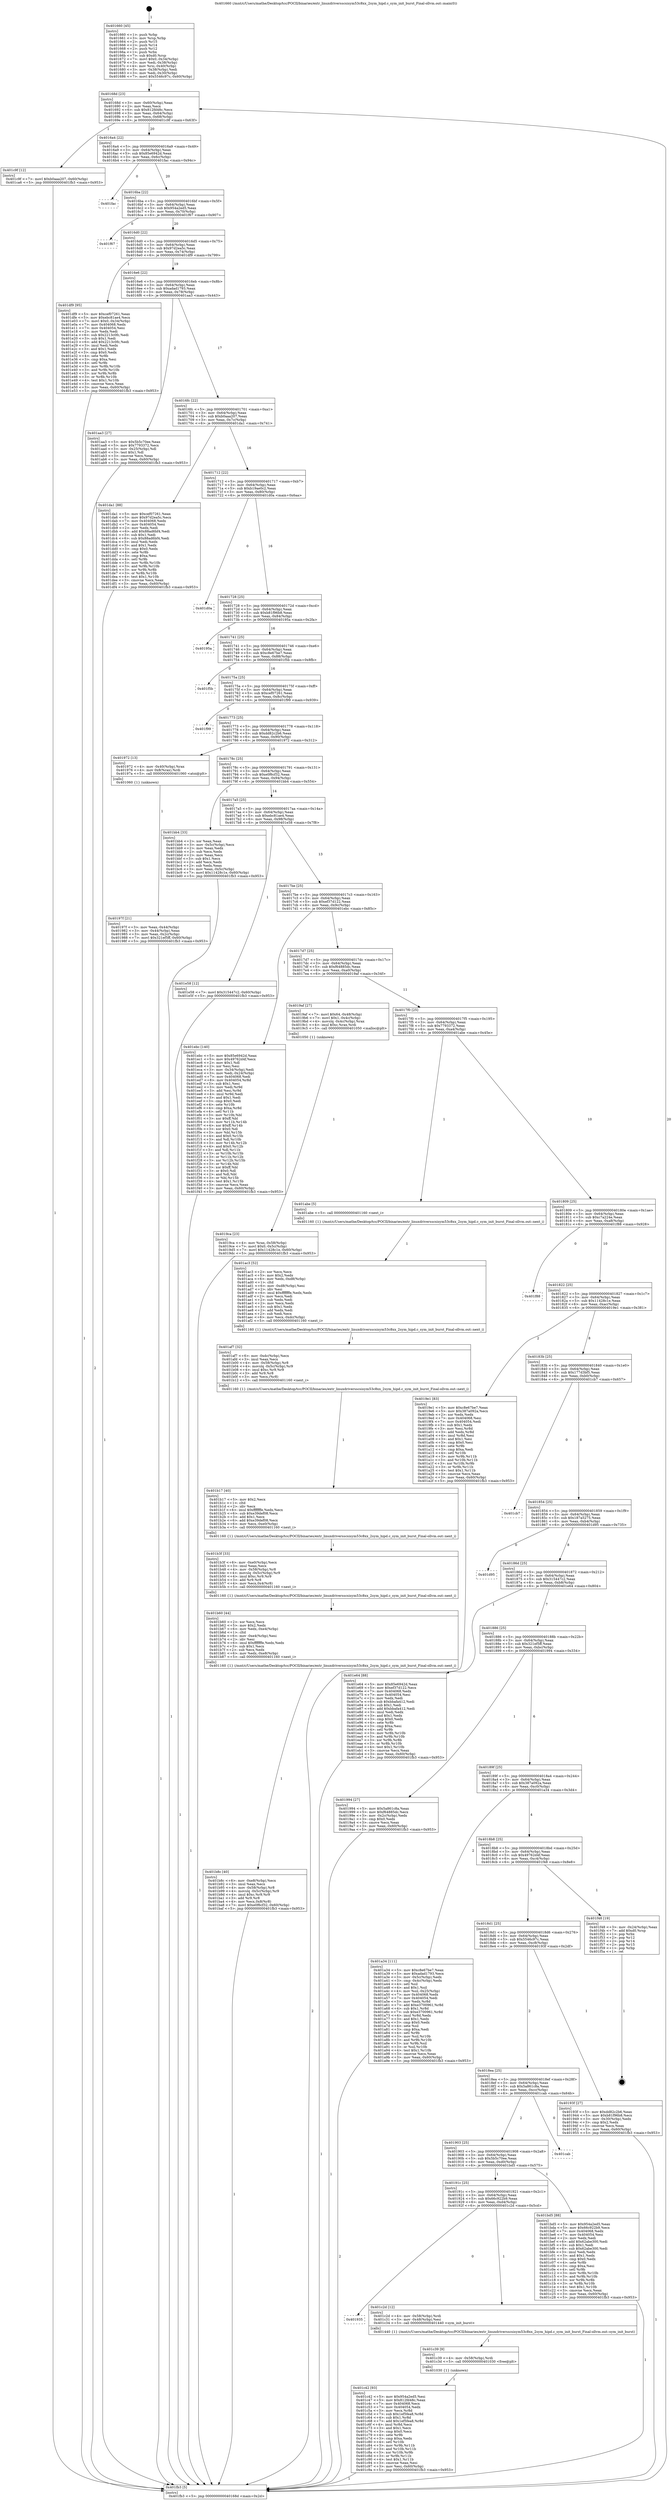 digraph "0x401660" {
  label = "0x401660 (/mnt/c/Users/mathe/Desktop/tcc/POCII/binaries/extr_linuxdriversscsisym53c8xx_2sym_hipd.c_sym_init_burst_Final-ollvm.out::main(0))"
  labelloc = "t"
  node[shape=record]

  Entry [label="",width=0.3,height=0.3,shape=circle,fillcolor=black,style=filled]
  "0x40168d" [label="{
     0x40168d [23]\l
     | [instrs]\l
     &nbsp;&nbsp;0x40168d \<+3\>: mov -0x60(%rbp),%eax\l
     &nbsp;&nbsp;0x401690 \<+2\>: mov %eax,%ecx\l
     &nbsp;&nbsp;0x401692 \<+6\>: sub $0x812fd48c,%ecx\l
     &nbsp;&nbsp;0x401698 \<+3\>: mov %eax,-0x64(%rbp)\l
     &nbsp;&nbsp;0x40169b \<+3\>: mov %ecx,-0x68(%rbp)\l
     &nbsp;&nbsp;0x40169e \<+6\>: je 0000000000401c9f \<main+0x63f\>\l
  }"]
  "0x401c9f" [label="{
     0x401c9f [12]\l
     | [instrs]\l
     &nbsp;&nbsp;0x401c9f \<+7\>: movl $0xb0aaa207,-0x60(%rbp)\l
     &nbsp;&nbsp;0x401ca6 \<+5\>: jmp 0000000000401fb3 \<main+0x953\>\l
  }"]
  "0x4016a4" [label="{
     0x4016a4 [22]\l
     | [instrs]\l
     &nbsp;&nbsp;0x4016a4 \<+5\>: jmp 00000000004016a9 \<main+0x49\>\l
     &nbsp;&nbsp;0x4016a9 \<+3\>: mov -0x64(%rbp),%eax\l
     &nbsp;&nbsp;0x4016ac \<+5\>: sub $0x85e6942d,%eax\l
     &nbsp;&nbsp;0x4016b1 \<+3\>: mov %eax,-0x6c(%rbp)\l
     &nbsp;&nbsp;0x4016b4 \<+6\>: je 0000000000401fac \<main+0x94c\>\l
  }"]
  Exit [label="",width=0.3,height=0.3,shape=circle,fillcolor=black,style=filled,peripheries=2]
  "0x401fac" [label="{
     0x401fac\l
  }", style=dashed]
  "0x4016ba" [label="{
     0x4016ba [22]\l
     | [instrs]\l
     &nbsp;&nbsp;0x4016ba \<+5\>: jmp 00000000004016bf \<main+0x5f\>\l
     &nbsp;&nbsp;0x4016bf \<+3\>: mov -0x64(%rbp),%eax\l
     &nbsp;&nbsp;0x4016c2 \<+5\>: sub $0x954a2ed5,%eax\l
     &nbsp;&nbsp;0x4016c7 \<+3\>: mov %eax,-0x70(%rbp)\l
     &nbsp;&nbsp;0x4016ca \<+6\>: je 0000000000401f67 \<main+0x907\>\l
  }"]
  "0x401c42" [label="{
     0x401c42 [93]\l
     | [instrs]\l
     &nbsp;&nbsp;0x401c42 \<+5\>: mov $0x954a2ed5,%esi\l
     &nbsp;&nbsp;0x401c47 \<+5\>: mov $0x812fd48c,%eax\l
     &nbsp;&nbsp;0x401c4c \<+7\>: mov 0x404068,%ecx\l
     &nbsp;&nbsp;0x401c53 \<+7\>: mov 0x404054,%edx\l
     &nbsp;&nbsp;0x401c5a \<+3\>: mov %ecx,%r8d\l
     &nbsp;&nbsp;0x401c5d \<+7\>: sub $0x1ef5fea8,%r8d\l
     &nbsp;&nbsp;0x401c64 \<+4\>: sub $0x1,%r8d\l
     &nbsp;&nbsp;0x401c68 \<+7\>: add $0x1ef5fea8,%r8d\l
     &nbsp;&nbsp;0x401c6f \<+4\>: imul %r8d,%ecx\l
     &nbsp;&nbsp;0x401c73 \<+3\>: and $0x1,%ecx\l
     &nbsp;&nbsp;0x401c76 \<+3\>: cmp $0x0,%ecx\l
     &nbsp;&nbsp;0x401c79 \<+4\>: sete %r9b\l
     &nbsp;&nbsp;0x401c7d \<+3\>: cmp $0xa,%edx\l
     &nbsp;&nbsp;0x401c80 \<+4\>: setl %r10b\l
     &nbsp;&nbsp;0x401c84 \<+3\>: mov %r9b,%r11b\l
     &nbsp;&nbsp;0x401c87 \<+3\>: and %r10b,%r11b\l
     &nbsp;&nbsp;0x401c8a \<+3\>: xor %r10b,%r9b\l
     &nbsp;&nbsp;0x401c8d \<+3\>: or %r9b,%r11b\l
     &nbsp;&nbsp;0x401c90 \<+4\>: test $0x1,%r11b\l
     &nbsp;&nbsp;0x401c94 \<+3\>: cmovne %eax,%esi\l
     &nbsp;&nbsp;0x401c97 \<+3\>: mov %esi,-0x60(%rbp)\l
     &nbsp;&nbsp;0x401c9a \<+5\>: jmp 0000000000401fb3 \<main+0x953\>\l
  }"]
  "0x401f67" [label="{
     0x401f67\l
  }", style=dashed]
  "0x4016d0" [label="{
     0x4016d0 [22]\l
     | [instrs]\l
     &nbsp;&nbsp;0x4016d0 \<+5\>: jmp 00000000004016d5 \<main+0x75\>\l
     &nbsp;&nbsp;0x4016d5 \<+3\>: mov -0x64(%rbp),%eax\l
     &nbsp;&nbsp;0x4016d8 \<+5\>: sub $0x97d2ea5c,%eax\l
     &nbsp;&nbsp;0x4016dd \<+3\>: mov %eax,-0x74(%rbp)\l
     &nbsp;&nbsp;0x4016e0 \<+6\>: je 0000000000401df9 \<main+0x799\>\l
  }"]
  "0x401c39" [label="{
     0x401c39 [9]\l
     | [instrs]\l
     &nbsp;&nbsp;0x401c39 \<+4\>: mov -0x58(%rbp),%rdi\l
     &nbsp;&nbsp;0x401c3d \<+5\>: call 0000000000401030 \<free@plt\>\l
     | [calls]\l
     &nbsp;&nbsp;0x401030 \{1\} (unknown)\l
  }"]
  "0x401df9" [label="{
     0x401df9 [95]\l
     | [instrs]\l
     &nbsp;&nbsp;0x401df9 \<+5\>: mov $0xcef07261,%eax\l
     &nbsp;&nbsp;0x401dfe \<+5\>: mov $0xebc81ae4,%ecx\l
     &nbsp;&nbsp;0x401e03 \<+7\>: movl $0x0,-0x34(%rbp)\l
     &nbsp;&nbsp;0x401e0a \<+7\>: mov 0x404068,%edx\l
     &nbsp;&nbsp;0x401e11 \<+7\>: mov 0x404054,%esi\l
     &nbsp;&nbsp;0x401e18 \<+2\>: mov %edx,%edi\l
     &nbsp;&nbsp;0x401e1a \<+6\>: sub $0x2213c0fc,%edi\l
     &nbsp;&nbsp;0x401e20 \<+3\>: sub $0x1,%edi\l
     &nbsp;&nbsp;0x401e23 \<+6\>: add $0x2213c0fc,%edi\l
     &nbsp;&nbsp;0x401e29 \<+3\>: imul %edi,%edx\l
     &nbsp;&nbsp;0x401e2c \<+3\>: and $0x1,%edx\l
     &nbsp;&nbsp;0x401e2f \<+3\>: cmp $0x0,%edx\l
     &nbsp;&nbsp;0x401e32 \<+4\>: sete %r8b\l
     &nbsp;&nbsp;0x401e36 \<+3\>: cmp $0xa,%esi\l
     &nbsp;&nbsp;0x401e39 \<+4\>: setl %r9b\l
     &nbsp;&nbsp;0x401e3d \<+3\>: mov %r8b,%r10b\l
     &nbsp;&nbsp;0x401e40 \<+3\>: and %r9b,%r10b\l
     &nbsp;&nbsp;0x401e43 \<+3\>: xor %r9b,%r8b\l
     &nbsp;&nbsp;0x401e46 \<+3\>: or %r8b,%r10b\l
     &nbsp;&nbsp;0x401e49 \<+4\>: test $0x1,%r10b\l
     &nbsp;&nbsp;0x401e4d \<+3\>: cmovne %ecx,%eax\l
     &nbsp;&nbsp;0x401e50 \<+3\>: mov %eax,-0x60(%rbp)\l
     &nbsp;&nbsp;0x401e53 \<+5\>: jmp 0000000000401fb3 \<main+0x953\>\l
  }"]
  "0x4016e6" [label="{
     0x4016e6 [22]\l
     | [instrs]\l
     &nbsp;&nbsp;0x4016e6 \<+5\>: jmp 00000000004016eb \<main+0x8b\>\l
     &nbsp;&nbsp;0x4016eb \<+3\>: mov -0x64(%rbp),%eax\l
     &nbsp;&nbsp;0x4016ee \<+5\>: sub $0xadad1793,%eax\l
     &nbsp;&nbsp;0x4016f3 \<+3\>: mov %eax,-0x78(%rbp)\l
     &nbsp;&nbsp;0x4016f6 \<+6\>: je 0000000000401aa3 \<main+0x443\>\l
  }"]
  "0x401935" [label="{
     0x401935\l
  }", style=dashed]
  "0x401aa3" [label="{
     0x401aa3 [27]\l
     | [instrs]\l
     &nbsp;&nbsp;0x401aa3 \<+5\>: mov $0x5b5c70ee,%eax\l
     &nbsp;&nbsp;0x401aa8 \<+5\>: mov $0x7793372,%ecx\l
     &nbsp;&nbsp;0x401aad \<+3\>: mov -0x25(%rbp),%dl\l
     &nbsp;&nbsp;0x401ab0 \<+3\>: test $0x1,%dl\l
     &nbsp;&nbsp;0x401ab3 \<+3\>: cmovne %ecx,%eax\l
     &nbsp;&nbsp;0x401ab6 \<+3\>: mov %eax,-0x60(%rbp)\l
     &nbsp;&nbsp;0x401ab9 \<+5\>: jmp 0000000000401fb3 \<main+0x953\>\l
  }"]
  "0x4016fc" [label="{
     0x4016fc [22]\l
     | [instrs]\l
     &nbsp;&nbsp;0x4016fc \<+5\>: jmp 0000000000401701 \<main+0xa1\>\l
     &nbsp;&nbsp;0x401701 \<+3\>: mov -0x64(%rbp),%eax\l
     &nbsp;&nbsp;0x401704 \<+5\>: sub $0xb0aaa207,%eax\l
     &nbsp;&nbsp;0x401709 \<+3\>: mov %eax,-0x7c(%rbp)\l
     &nbsp;&nbsp;0x40170c \<+6\>: je 0000000000401da1 \<main+0x741\>\l
  }"]
  "0x401c2d" [label="{
     0x401c2d [12]\l
     | [instrs]\l
     &nbsp;&nbsp;0x401c2d \<+4\>: mov -0x58(%rbp),%rdi\l
     &nbsp;&nbsp;0x401c31 \<+3\>: mov -0x48(%rbp),%esi\l
     &nbsp;&nbsp;0x401c34 \<+5\>: call 0000000000401440 \<sym_init_burst\>\l
     | [calls]\l
     &nbsp;&nbsp;0x401440 \{1\} (/mnt/c/Users/mathe/Desktop/tcc/POCII/binaries/extr_linuxdriversscsisym53c8xx_2sym_hipd.c_sym_init_burst_Final-ollvm.out::sym_init_burst)\l
  }"]
  "0x401da1" [label="{
     0x401da1 [88]\l
     | [instrs]\l
     &nbsp;&nbsp;0x401da1 \<+5\>: mov $0xcef07261,%eax\l
     &nbsp;&nbsp;0x401da6 \<+5\>: mov $0x97d2ea5c,%ecx\l
     &nbsp;&nbsp;0x401dab \<+7\>: mov 0x404068,%edx\l
     &nbsp;&nbsp;0x401db2 \<+7\>: mov 0x404054,%esi\l
     &nbsp;&nbsp;0x401db9 \<+2\>: mov %edx,%edi\l
     &nbsp;&nbsp;0x401dbb \<+6\>: add $0x88ad6bf4,%edi\l
     &nbsp;&nbsp;0x401dc1 \<+3\>: sub $0x1,%edi\l
     &nbsp;&nbsp;0x401dc4 \<+6\>: sub $0x88ad6bf4,%edi\l
     &nbsp;&nbsp;0x401dca \<+3\>: imul %edi,%edx\l
     &nbsp;&nbsp;0x401dcd \<+3\>: and $0x1,%edx\l
     &nbsp;&nbsp;0x401dd0 \<+3\>: cmp $0x0,%edx\l
     &nbsp;&nbsp;0x401dd3 \<+4\>: sete %r8b\l
     &nbsp;&nbsp;0x401dd7 \<+3\>: cmp $0xa,%esi\l
     &nbsp;&nbsp;0x401dda \<+4\>: setl %r9b\l
     &nbsp;&nbsp;0x401dde \<+3\>: mov %r8b,%r10b\l
     &nbsp;&nbsp;0x401de1 \<+3\>: and %r9b,%r10b\l
     &nbsp;&nbsp;0x401de4 \<+3\>: xor %r9b,%r8b\l
     &nbsp;&nbsp;0x401de7 \<+3\>: or %r8b,%r10b\l
     &nbsp;&nbsp;0x401dea \<+4\>: test $0x1,%r10b\l
     &nbsp;&nbsp;0x401dee \<+3\>: cmovne %ecx,%eax\l
     &nbsp;&nbsp;0x401df1 \<+3\>: mov %eax,-0x60(%rbp)\l
     &nbsp;&nbsp;0x401df4 \<+5\>: jmp 0000000000401fb3 \<main+0x953\>\l
  }"]
  "0x401712" [label="{
     0x401712 [22]\l
     | [instrs]\l
     &nbsp;&nbsp;0x401712 \<+5\>: jmp 0000000000401717 \<main+0xb7\>\l
     &nbsp;&nbsp;0x401717 \<+3\>: mov -0x64(%rbp),%eax\l
     &nbsp;&nbsp;0x40171a \<+5\>: sub $0xb19ae0c2,%eax\l
     &nbsp;&nbsp;0x40171f \<+3\>: mov %eax,-0x80(%rbp)\l
     &nbsp;&nbsp;0x401722 \<+6\>: je 0000000000401d0a \<main+0x6aa\>\l
  }"]
  "0x40191c" [label="{
     0x40191c [25]\l
     | [instrs]\l
     &nbsp;&nbsp;0x40191c \<+5\>: jmp 0000000000401921 \<main+0x2c1\>\l
     &nbsp;&nbsp;0x401921 \<+3\>: mov -0x64(%rbp),%eax\l
     &nbsp;&nbsp;0x401924 \<+5\>: sub $0x66c922b9,%eax\l
     &nbsp;&nbsp;0x401929 \<+6\>: mov %eax,-0xd4(%rbp)\l
     &nbsp;&nbsp;0x40192f \<+6\>: je 0000000000401c2d \<main+0x5cd\>\l
  }"]
  "0x401d0a" [label="{
     0x401d0a\l
  }", style=dashed]
  "0x401728" [label="{
     0x401728 [25]\l
     | [instrs]\l
     &nbsp;&nbsp;0x401728 \<+5\>: jmp 000000000040172d \<main+0xcd\>\l
     &nbsp;&nbsp;0x40172d \<+3\>: mov -0x64(%rbp),%eax\l
     &nbsp;&nbsp;0x401730 \<+5\>: sub $0xb81f96b8,%eax\l
     &nbsp;&nbsp;0x401735 \<+6\>: mov %eax,-0x84(%rbp)\l
     &nbsp;&nbsp;0x40173b \<+6\>: je 000000000040195a \<main+0x2fa\>\l
  }"]
  "0x401bd5" [label="{
     0x401bd5 [88]\l
     | [instrs]\l
     &nbsp;&nbsp;0x401bd5 \<+5\>: mov $0x954a2ed5,%eax\l
     &nbsp;&nbsp;0x401bda \<+5\>: mov $0x66c922b9,%ecx\l
     &nbsp;&nbsp;0x401bdf \<+7\>: mov 0x404068,%edx\l
     &nbsp;&nbsp;0x401be6 \<+7\>: mov 0x404054,%esi\l
     &nbsp;&nbsp;0x401bed \<+2\>: mov %edx,%edi\l
     &nbsp;&nbsp;0x401bef \<+6\>: add $0x62abe300,%edi\l
     &nbsp;&nbsp;0x401bf5 \<+3\>: sub $0x1,%edi\l
     &nbsp;&nbsp;0x401bf8 \<+6\>: sub $0x62abe300,%edi\l
     &nbsp;&nbsp;0x401bfe \<+3\>: imul %edi,%edx\l
     &nbsp;&nbsp;0x401c01 \<+3\>: and $0x1,%edx\l
     &nbsp;&nbsp;0x401c04 \<+3\>: cmp $0x0,%edx\l
     &nbsp;&nbsp;0x401c07 \<+4\>: sete %r8b\l
     &nbsp;&nbsp;0x401c0b \<+3\>: cmp $0xa,%esi\l
     &nbsp;&nbsp;0x401c0e \<+4\>: setl %r9b\l
     &nbsp;&nbsp;0x401c12 \<+3\>: mov %r8b,%r10b\l
     &nbsp;&nbsp;0x401c15 \<+3\>: and %r9b,%r10b\l
     &nbsp;&nbsp;0x401c18 \<+3\>: xor %r9b,%r8b\l
     &nbsp;&nbsp;0x401c1b \<+3\>: or %r8b,%r10b\l
     &nbsp;&nbsp;0x401c1e \<+4\>: test $0x1,%r10b\l
     &nbsp;&nbsp;0x401c22 \<+3\>: cmovne %ecx,%eax\l
     &nbsp;&nbsp;0x401c25 \<+3\>: mov %eax,-0x60(%rbp)\l
     &nbsp;&nbsp;0x401c28 \<+5\>: jmp 0000000000401fb3 \<main+0x953\>\l
  }"]
  "0x40195a" [label="{
     0x40195a\l
  }", style=dashed]
  "0x401741" [label="{
     0x401741 [25]\l
     | [instrs]\l
     &nbsp;&nbsp;0x401741 \<+5\>: jmp 0000000000401746 \<main+0xe6\>\l
     &nbsp;&nbsp;0x401746 \<+3\>: mov -0x64(%rbp),%eax\l
     &nbsp;&nbsp;0x401749 \<+5\>: sub $0xc8e67be7,%eax\l
     &nbsp;&nbsp;0x40174e \<+6\>: mov %eax,-0x88(%rbp)\l
     &nbsp;&nbsp;0x401754 \<+6\>: je 0000000000401f5b \<main+0x8fb\>\l
  }"]
  "0x401903" [label="{
     0x401903 [25]\l
     | [instrs]\l
     &nbsp;&nbsp;0x401903 \<+5\>: jmp 0000000000401908 \<main+0x2a8\>\l
     &nbsp;&nbsp;0x401908 \<+3\>: mov -0x64(%rbp),%eax\l
     &nbsp;&nbsp;0x40190b \<+5\>: sub $0x5b5c70ee,%eax\l
     &nbsp;&nbsp;0x401910 \<+6\>: mov %eax,-0xd0(%rbp)\l
     &nbsp;&nbsp;0x401916 \<+6\>: je 0000000000401bd5 \<main+0x575\>\l
  }"]
  "0x401f5b" [label="{
     0x401f5b\l
  }", style=dashed]
  "0x40175a" [label="{
     0x40175a [25]\l
     | [instrs]\l
     &nbsp;&nbsp;0x40175a \<+5\>: jmp 000000000040175f \<main+0xff\>\l
     &nbsp;&nbsp;0x40175f \<+3\>: mov -0x64(%rbp),%eax\l
     &nbsp;&nbsp;0x401762 \<+5\>: sub $0xcef07261,%eax\l
     &nbsp;&nbsp;0x401767 \<+6\>: mov %eax,-0x8c(%rbp)\l
     &nbsp;&nbsp;0x40176d \<+6\>: je 0000000000401f99 \<main+0x939\>\l
  }"]
  "0x401cab" [label="{
     0x401cab\l
  }", style=dashed]
  "0x401f99" [label="{
     0x401f99\l
  }", style=dashed]
  "0x401773" [label="{
     0x401773 [25]\l
     | [instrs]\l
     &nbsp;&nbsp;0x401773 \<+5\>: jmp 0000000000401778 \<main+0x118\>\l
     &nbsp;&nbsp;0x401778 \<+3\>: mov -0x64(%rbp),%eax\l
     &nbsp;&nbsp;0x40177b \<+5\>: sub $0xdd82c2b6,%eax\l
     &nbsp;&nbsp;0x401780 \<+6\>: mov %eax,-0x90(%rbp)\l
     &nbsp;&nbsp;0x401786 \<+6\>: je 0000000000401972 \<main+0x312\>\l
  }"]
  "0x401b8c" [label="{
     0x401b8c [40]\l
     | [instrs]\l
     &nbsp;&nbsp;0x401b8c \<+6\>: mov -0xe8(%rbp),%ecx\l
     &nbsp;&nbsp;0x401b92 \<+3\>: imul %eax,%ecx\l
     &nbsp;&nbsp;0x401b95 \<+4\>: mov -0x58(%rbp),%r8\l
     &nbsp;&nbsp;0x401b99 \<+4\>: movslq -0x5c(%rbp),%r9\l
     &nbsp;&nbsp;0x401b9d \<+4\>: imul $0xc,%r9,%r9\l
     &nbsp;&nbsp;0x401ba1 \<+3\>: add %r9,%r8\l
     &nbsp;&nbsp;0x401ba4 \<+4\>: mov %ecx,0x8(%r8)\l
     &nbsp;&nbsp;0x401ba8 \<+7\>: movl $0xe0f6cf32,-0x60(%rbp)\l
     &nbsp;&nbsp;0x401baf \<+5\>: jmp 0000000000401fb3 \<main+0x953\>\l
  }"]
  "0x401972" [label="{
     0x401972 [13]\l
     | [instrs]\l
     &nbsp;&nbsp;0x401972 \<+4\>: mov -0x40(%rbp),%rax\l
     &nbsp;&nbsp;0x401976 \<+4\>: mov 0x8(%rax),%rdi\l
     &nbsp;&nbsp;0x40197a \<+5\>: call 0000000000401060 \<atoi@plt\>\l
     | [calls]\l
     &nbsp;&nbsp;0x401060 \{1\} (unknown)\l
  }"]
  "0x40178c" [label="{
     0x40178c [25]\l
     | [instrs]\l
     &nbsp;&nbsp;0x40178c \<+5\>: jmp 0000000000401791 \<main+0x131\>\l
     &nbsp;&nbsp;0x401791 \<+3\>: mov -0x64(%rbp),%eax\l
     &nbsp;&nbsp;0x401794 \<+5\>: sub $0xe0f6cf32,%eax\l
     &nbsp;&nbsp;0x401799 \<+6\>: mov %eax,-0x94(%rbp)\l
     &nbsp;&nbsp;0x40179f \<+6\>: je 0000000000401bb4 \<main+0x554\>\l
  }"]
  "0x401b60" [label="{
     0x401b60 [44]\l
     | [instrs]\l
     &nbsp;&nbsp;0x401b60 \<+2\>: xor %ecx,%ecx\l
     &nbsp;&nbsp;0x401b62 \<+5\>: mov $0x2,%edx\l
     &nbsp;&nbsp;0x401b67 \<+6\>: mov %edx,-0xe4(%rbp)\l
     &nbsp;&nbsp;0x401b6d \<+1\>: cltd\l
     &nbsp;&nbsp;0x401b6e \<+6\>: mov -0xe4(%rbp),%esi\l
     &nbsp;&nbsp;0x401b74 \<+2\>: idiv %esi\l
     &nbsp;&nbsp;0x401b76 \<+6\>: imul $0xfffffffe,%edx,%edx\l
     &nbsp;&nbsp;0x401b7c \<+3\>: sub $0x1,%ecx\l
     &nbsp;&nbsp;0x401b7f \<+2\>: sub %ecx,%edx\l
     &nbsp;&nbsp;0x401b81 \<+6\>: mov %edx,-0xe8(%rbp)\l
     &nbsp;&nbsp;0x401b87 \<+5\>: call 0000000000401160 \<next_i\>\l
     | [calls]\l
     &nbsp;&nbsp;0x401160 \{1\} (/mnt/c/Users/mathe/Desktop/tcc/POCII/binaries/extr_linuxdriversscsisym53c8xx_2sym_hipd.c_sym_init_burst_Final-ollvm.out::next_i)\l
  }"]
  "0x401bb4" [label="{
     0x401bb4 [33]\l
     | [instrs]\l
     &nbsp;&nbsp;0x401bb4 \<+2\>: xor %eax,%eax\l
     &nbsp;&nbsp;0x401bb6 \<+3\>: mov -0x5c(%rbp),%ecx\l
     &nbsp;&nbsp;0x401bb9 \<+2\>: mov %eax,%edx\l
     &nbsp;&nbsp;0x401bbb \<+2\>: sub %ecx,%edx\l
     &nbsp;&nbsp;0x401bbd \<+2\>: mov %eax,%ecx\l
     &nbsp;&nbsp;0x401bbf \<+3\>: sub $0x1,%ecx\l
     &nbsp;&nbsp;0x401bc2 \<+2\>: add %ecx,%edx\l
     &nbsp;&nbsp;0x401bc4 \<+2\>: sub %edx,%eax\l
     &nbsp;&nbsp;0x401bc6 \<+3\>: mov %eax,-0x5c(%rbp)\l
     &nbsp;&nbsp;0x401bc9 \<+7\>: movl $0x11428c1e,-0x60(%rbp)\l
     &nbsp;&nbsp;0x401bd0 \<+5\>: jmp 0000000000401fb3 \<main+0x953\>\l
  }"]
  "0x4017a5" [label="{
     0x4017a5 [25]\l
     | [instrs]\l
     &nbsp;&nbsp;0x4017a5 \<+5\>: jmp 00000000004017aa \<main+0x14a\>\l
     &nbsp;&nbsp;0x4017aa \<+3\>: mov -0x64(%rbp),%eax\l
     &nbsp;&nbsp;0x4017ad \<+5\>: sub $0xebc81ae4,%eax\l
     &nbsp;&nbsp;0x4017b2 \<+6\>: mov %eax,-0x98(%rbp)\l
     &nbsp;&nbsp;0x4017b8 \<+6\>: je 0000000000401e58 \<main+0x7f8\>\l
  }"]
  "0x401b3f" [label="{
     0x401b3f [33]\l
     | [instrs]\l
     &nbsp;&nbsp;0x401b3f \<+6\>: mov -0xe0(%rbp),%ecx\l
     &nbsp;&nbsp;0x401b45 \<+3\>: imul %eax,%ecx\l
     &nbsp;&nbsp;0x401b48 \<+4\>: mov -0x58(%rbp),%r8\l
     &nbsp;&nbsp;0x401b4c \<+4\>: movslq -0x5c(%rbp),%r9\l
     &nbsp;&nbsp;0x401b50 \<+4\>: imul $0xc,%r9,%r9\l
     &nbsp;&nbsp;0x401b54 \<+3\>: add %r9,%r8\l
     &nbsp;&nbsp;0x401b57 \<+4\>: mov %ecx,0x4(%r8)\l
     &nbsp;&nbsp;0x401b5b \<+5\>: call 0000000000401160 \<next_i\>\l
     | [calls]\l
     &nbsp;&nbsp;0x401160 \{1\} (/mnt/c/Users/mathe/Desktop/tcc/POCII/binaries/extr_linuxdriversscsisym53c8xx_2sym_hipd.c_sym_init_burst_Final-ollvm.out::next_i)\l
  }"]
  "0x401e58" [label="{
     0x401e58 [12]\l
     | [instrs]\l
     &nbsp;&nbsp;0x401e58 \<+7\>: movl $0x315447c2,-0x60(%rbp)\l
     &nbsp;&nbsp;0x401e5f \<+5\>: jmp 0000000000401fb3 \<main+0x953\>\l
  }"]
  "0x4017be" [label="{
     0x4017be [25]\l
     | [instrs]\l
     &nbsp;&nbsp;0x4017be \<+5\>: jmp 00000000004017c3 \<main+0x163\>\l
     &nbsp;&nbsp;0x4017c3 \<+3\>: mov -0x64(%rbp),%eax\l
     &nbsp;&nbsp;0x4017c6 \<+5\>: sub $0xef37d122,%eax\l
     &nbsp;&nbsp;0x4017cb \<+6\>: mov %eax,-0x9c(%rbp)\l
     &nbsp;&nbsp;0x4017d1 \<+6\>: je 0000000000401ebc \<main+0x85c\>\l
  }"]
  "0x401b17" [label="{
     0x401b17 [40]\l
     | [instrs]\l
     &nbsp;&nbsp;0x401b17 \<+5\>: mov $0x2,%ecx\l
     &nbsp;&nbsp;0x401b1c \<+1\>: cltd\l
     &nbsp;&nbsp;0x401b1d \<+2\>: idiv %ecx\l
     &nbsp;&nbsp;0x401b1f \<+6\>: imul $0xfffffffe,%edx,%ecx\l
     &nbsp;&nbsp;0x401b25 \<+6\>: sub $0xe39def08,%ecx\l
     &nbsp;&nbsp;0x401b2b \<+3\>: add $0x1,%ecx\l
     &nbsp;&nbsp;0x401b2e \<+6\>: add $0xe39def08,%ecx\l
     &nbsp;&nbsp;0x401b34 \<+6\>: mov %ecx,-0xe0(%rbp)\l
     &nbsp;&nbsp;0x401b3a \<+5\>: call 0000000000401160 \<next_i\>\l
     | [calls]\l
     &nbsp;&nbsp;0x401160 \{1\} (/mnt/c/Users/mathe/Desktop/tcc/POCII/binaries/extr_linuxdriversscsisym53c8xx_2sym_hipd.c_sym_init_burst_Final-ollvm.out::next_i)\l
  }"]
  "0x401ebc" [label="{
     0x401ebc [140]\l
     | [instrs]\l
     &nbsp;&nbsp;0x401ebc \<+5\>: mov $0x85e6942d,%eax\l
     &nbsp;&nbsp;0x401ec1 \<+5\>: mov $0x49762d4f,%ecx\l
     &nbsp;&nbsp;0x401ec6 \<+2\>: mov $0x1,%dl\l
     &nbsp;&nbsp;0x401ec8 \<+2\>: xor %esi,%esi\l
     &nbsp;&nbsp;0x401eca \<+3\>: mov -0x34(%rbp),%edi\l
     &nbsp;&nbsp;0x401ecd \<+3\>: mov %edi,-0x24(%rbp)\l
     &nbsp;&nbsp;0x401ed0 \<+7\>: mov 0x404068,%edi\l
     &nbsp;&nbsp;0x401ed7 \<+8\>: mov 0x404054,%r8d\l
     &nbsp;&nbsp;0x401edf \<+3\>: sub $0x1,%esi\l
     &nbsp;&nbsp;0x401ee2 \<+3\>: mov %edi,%r9d\l
     &nbsp;&nbsp;0x401ee5 \<+3\>: add %esi,%r9d\l
     &nbsp;&nbsp;0x401ee8 \<+4\>: imul %r9d,%edi\l
     &nbsp;&nbsp;0x401eec \<+3\>: and $0x1,%edi\l
     &nbsp;&nbsp;0x401eef \<+3\>: cmp $0x0,%edi\l
     &nbsp;&nbsp;0x401ef2 \<+4\>: sete %r10b\l
     &nbsp;&nbsp;0x401ef6 \<+4\>: cmp $0xa,%r8d\l
     &nbsp;&nbsp;0x401efa \<+4\>: setl %r11b\l
     &nbsp;&nbsp;0x401efe \<+3\>: mov %r10b,%bl\l
     &nbsp;&nbsp;0x401f01 \<+3\>: xor $0xff,%bl\l
     &nbsp;&nbsp;0x401f04 \<+3\>: mov %r11b,%r14b\l
     &nbsp;&nbsp;0x401f07 \<+4\>: xor $0xff,%r14b\l
     &nbsp;&nbsp;0x401f0b \<+3\>: xor $0x0,%dl\l
     &nbsp;&nbsp;0x401f0e \<+3\>: mov %bl,%r15b\l
     &nbsp;&nbsp;0x401f11 \<+4\>: and $0x0,%r15b\l
     &nbsp;&nbsp;0x401f15 \<+3\>: and %dl,%r10b\l
     &nbsp;&nbsp;0x401f18 \<+3\>: mov %r14b,%r12b\l
     &nbsp;&nbsp;0x401f1b \<+4\>: and $0x0,%r12b\l
     &nbsp;&nbsp;0x401f1f \<+3\>: and %dl,%r11b\l
     &nbsp;&nbsp;0x401f22 \<+3\>: or %r10b,%r15b\l
     &nbsp;&nbsp;0x401f25 \<+3\>: or %r11b,%r12b\l
     &nbsp;&nbsp;0x401f28 \<+3\>: xor %r12b,%r15b\l
     &nbsp;&nbsp;0x401f2b \<+3\>: or %r14b,%bl\l
     &nbsp;&nbsp;0x401f2e \<+3\>: xor $0xff,%bl\l
     &nbsp;&nbsp;0x401f31 \<+3\>: or $0x0,%dl\l
     &nbsp;&nbsp;0x401f34 \<+2\>: and %dl,%bl\l
     &nbsp;&nbsp;0x401f36 \<+3\>: or %bl,%r15b\l
     &nbsp;&nbsp;0x401f39 \<+4\>: test $0x1,%r15b\l
     &nbsp;&nbsp;0x401f3d \<+3\>: cmovne %ecx,%eax\l
     &nbsp;&nbsp;0x401f40 \<+3\>: mov %eax,-0x60(%rbp)\l
     &nbsp;&nbsp;0x401f43 \<+5\>: jmp 0000000000401fb3 \<main+0x953\>\l
  }"]
  "0x4017d7" [label="{
     0x4017d7 [25]\l
     | [instrs]\l
     &nbsp;&nbsp;0x4017d7 \<+5\>: jmp 00000000004017dc \<main+0x17c\>\l
     &nbsp;&nbsp;0x4017dc \<+3\>: mov -0x64(%rbp),%eax\l
     &nbsp;&nbsp;0x4017df \<+5\>: sub $0xf64885dc,%eax\l
     &nbsp;&nbsp;0x4017e4 \<+6\>: mov %eax,-0xa0(%rbp)\l
     &nbsp;&nbsp;0x4017ea \<+6\>: je 00000000004019af \<main+0x34f\>\l
  }"]
  "0x401af7" [label="{
     0x401af7 [32]\l
     | [instrs]\l
     &nbsp;&nbsp;0x401af7 \<+6\>: mov -0xdc(%rbp),%ecx\l
     &nbsp;&nbsp;0x401afd \<+3\>: imul %eax,%ecx\l
     &nbsp;&nbsp;0x401b00 \<+4\>: mov -0x58(%rbp),%r8\l
     &nbsp;&nbsp;0x401b04 \<+4\>: movslq -0x5c(%rbp),%r9\l
     &nbsp;&nbsp;0x401b08 \<+4\>: imul $0xc,%r9,%r9\l
     &nbsp;&nbsp;0x401b0c \<+3\>: add %r9,%r8\l
     &nbsp;&nbsp;0x401b0f \<+3\>: mov %ecx,(%r8)\l
     &nbsp;&nbsp;0x401b12 \<+5\>: call 0000000000401160 \<next_i\>\l
     | [calls]\l
     &nbsp;&nbsp;0x401160 \{1\} (/mnt/c/Users/mathe/Desktop/tcc/POCII/binaries/extr_linuxdriversscsisym53c8xx_2sym_hipd.c_sym_init_burst_Final-ollvm.out::next_i)\l
  }"]
  "0x4019af" [label="{
     0x4019af [27]\l
     | [instrs]\l
     &nbsp;&nbsp;0x4019af \<+7\>: movl $0x64,-0x48(%rbp)\l
     &nbsp;&nbsp;0x4019b6 \<+7\>: movl $0x1,-0x4c(%rbp)\l
     &nbsp;&nbsp;0x4019bd \<+4\>: movslq -0x4c(%rbp),%rax\l
     &nbsp;&nbsp;0x4019c1 \<+4\>: imul $0xc,%rax,%rdi\l
     &nbsp;&nbsp;0x4019c5 \<+5\>: call 0000000000401050 \<malloc@plt\>\l
     | [calls]\l
     &nbsp;&nbsp;0x401050 \{1\} (unknown)\l
  }"]
  "0x4017f0" [label="{
     0x4017f0 [25]\l
     | [instrs]\l
     &nbsp;&nbsp;0x4017f0 \<+5\>: jmp 00000000004017f5 \<main+0x195\>\l
     &nbsp;&nbsp;0x4017f5 \<+3\>: mov -0x64(%rbp),%eax\l
     &nbsp;&nbsp;0x4017f8 \<+5\>: sub $0x7793372,%eax\l
     &nbsp;&nbsp;0x4017fd \<+6\>: mov %eax,-0xa4(%rbp)\l
     &nbsp;&nbsp;0x401803 \<+6\>: je 0000000000401abe \<main+0x45e\>\l
  }"]
  "0x401ac3" [label="{
     0x401ac3 [52]\l
     | [instrs]\l
     &nbsp;&nbsp;0x401ac3 \<+2\>: xor %ecx,%ecx\l
     &nbsp;&nbsp;0x401ac5 \<+5\>: mov $0x2,%edx\l
     &nbsp;&nbsp;0x401aca \<+6\>: mov %edx,-0xd8(%rbp)\l
     &nbsp;&nbsp;0x401ad0 \<+1\>: cltd\l
     &nbsp;&nbsp;0x401ad1 \<+6\>: mov -0xd8(%rbp),%esi\l
     &nbsp;&nbsp;0x401ad7 \<+2\>: idiv %esi\l
     &nbsp;&nbsp;0x401ad9 \<+6\>: imul $0xfffffffe,%edx,%edx\l
     &nbsp;&nbsp;0x401adf \<+2\>: mov %ecx,%edi\l
     &nbsp;&nbsp;0x401ae1 \<+2\>: sub %edx,%edi\l
     &nbsp;&nbsp;0x401ae3 \<+2\>: mov %ecx,%edx\l
     &nbsp;&nbsp;0x401ae5 \<+3\>: sub $0x1,%edx\l
     &nbsp;&nbsp;0x401ae8 \<+2\>: add %edx,%edi\l
     &nbsp;&nbsp;0x401aea \<+2\>: sub %edi,%ecx\l
     &nbsp;&nbsp;0x401aec \<+6\>: mov %ecx,-0xdc(%rbp)\l
     &nbsp;&nbsp;0x401af2 \<+5\>: call 0000000000401160 \<next_i\>\l
     | [calls]\l
     &nbsp;&nbsp;0x401160 \{1\} (/mnt/c/Users/mathe/Desktop/tcc/POCII/binaries/extr_linuxdriversscsisym53c8xx_2sym_hipd.c_sym_init_burst_Final-ollvm.out::next_i)\l
  }"]
  "0x401abe" [label="{
     0x401abe [5]\l
     | [instrs]\l
     &nbsp;&nbsp;0x401abe \<+5\>: call 0000000000401160 \<next_i\>\l
     | [calls]\l
     &nbsp;&nbsp;0x401160 \{1\} (/mnt/c/Users/mathe/Desktop/tcc/POCII/binaries/extr_linuxdriversscsisym53c8xx_2sym_hipd.c_sym_init_burst_Final-ollvm.out::next_i)\l
  }"]
  "0x401809" [label="{
     0x401809 [25]\l
     | [instrs]\l
     &nbsp;&nbsp;0x401809 \<+5\>: jmp 000000000040180e \<main+0x1ae\>\l
     &nbsp;&nbsp;0x40180e \<+3\>: mov -0x64(%rbp),%eax\l
     &nbsp;&nbsp;0x401811 \<+5\>: sub $0xc7a224e,%eax\l
     &nbsp;&nbsp;0x401816 \<+6\>: mov %eax,-0xa8(%rbp)\l
     &nbsp;&nbsp;0x40181c \<+6\>: je 0000000000401f88 \<main+0x928\>\l
  }"]
  "0x4019ca" [label="{
     0x4019ca [23]\l
     | [instrs]\l
     &nbsp;&nbsp;0x4019ca \<+4\>: mov %rax,-0x58(%rbp)\l
     &nbsp;&nbsp;0x4019ce \<+7\>: movl $0x0,-0x5c(%rbp)\l
     &nbsp;&nbsp;0x4019d5 \<+7\>: movl $0x11428c1e,-0x60(%rbp)\l
     &nbsp;&nbsp;0x4019dc \<+5\>: jmp 0000000000401fb3 \<main+0x953\>\l
  }"]
  "0x401f88" [label="{
     0x401f88\l
  }", style=dashed]
  "0x401822" [label="{
     0x401822 [25]\l
     | [instrs]\l
     &nbsp;&nbsp;0x401822 \<+5\>: jmp 0000000000401827 \<main+0x1c7\>\l
     &nbsp;&nbsp;0x401827 \<+3\>: mov -0x64(%rbp),%eax\l
     &nbsp;&nbsp;0x40182a \<+5\>: sub $0x11428c1e,%eax\l
     &nbsp;&nbsp;0x40182f \<+6\>: mov %eax,-0xac(%rbp)\l
     &nbsp;&nbsp;0x401835 \<+6\>: je 00000000004019e1 \<main+0x381\>\l
  }"]
  "0x40197f" [label="{
     0x40197f [21]\l
     | [instrs]\l
     &nbsp;&nbsp;0x40197f \<+3\>: mov %eax,-0x44(%rbp)\l
     &nbsp;&nbsp;0x401982 \<+3\>: mov -0x44(%rbp),%eax\l
     &nbsp;&nbsp;0x401985 \<+3\>: mov %eax,-0x2c(%rbp)\l
     &nbsp;&nbsp;0x401988 \<+7\>: movl $0x321ef5ff,-0x60(%rbp)\l
     &nbsp;&nbsp;0x40198f \<+5\>: jmp 0000000000401fb3 \<main+0x953\>\l
  }"]
  "0x4019e1" [label="{
     0x4019e1 [83]\l
     | [instrs]\l
     &nbsp;&nbsp;0x4019e1 \<+5\>: mov $0xc8e67be7,%eax\l
     &nbsp;&nbsp;0x4019e6 \<+5\>: mov $0x387a092a,%ecx\l
     &nbsp;&nbsp;0x4019eb \<+2\>: xor %edx,%edx\l
     &nbsp;&nbsp;0x4019ed \<+7\>: mov 0x404068,%esi\l
     &nbsp;&nbsp;0x4019f4 \<+7\>: mov 0x404054,%edi\l
     &nbsp;&nbsp;0x4019fb \<+3\>: sub $0x1,%edx\l
     &nbsp;&nbsp;0x4019fe \<+3\>: mov %esi,%r8d\l
     &nbsp;&nbsp;0x401a01 \<+3\>: add %edx,%r8d\l
     &nbsp;&nbsp;0x401a04 \<+4\>: imul %r8d,%esi\l
     &nbsp;&nbsp;0x401a08 \<+3\>: and $0x1,%esi\l
     &nbsp;&nbsp;0x401a0b \<+3\>: cmp $0x0,%esi\l
     &nbsp;&nbsp;0x401a0e \<+4\>: sete %r9b\l
     &nbsp;&nbsp;0x401a12 \<+3\>: cmp $0xa,%edi\l
     &nbsp;&nbsp;0x401a15 \<+4\>: setl %r10b\l
     &nbsp;&nbsp;0x401a19 \<+3\>: mov %r9b,%r11b\l
     &nbsp;&nbsp;0x401a1c \<+3\>: and %r10b,%r11b\l
     &nbsp;&nbsp;0x401a1f \<+3\>: xor %r10b,%r9b\l
     &nbsp;&nbsp;0x401a22 \<+3\>: or %r9b,%r11b\l
     &nbsp;&nbsp;0x401a25 \<+4\>: test $0x1,%r11b\l
     &nbsp;&nbsp;0x401a29 \<+3\>: cmovne %ecx,%eax\l
     &nbsp;&nbsp;0x401a2c \<+3\>: mov %eax,-0x60(%rbp)\l
     &nbsp;&nbsp;0x401a2f \<+5\>: jmp 0000000000401fb3 \<main+0x953\>\l
  }"]
  "0x40183b" [label="{
     0x40183b [25]\l
     | [instrs]\l
     &nbsp;&nbsp;0x40183b \<+5\>: jmp 0000000000401840 \<main+0x1e0\>\l
     &nbsp;&nbsp;0x401840 \<+3\>: mov -0x64(%rbp),%eax\l
     &nbsp;&nbsp;0x401843 \<+5\>: sub $0x177d3bf5,%eax\l
     &nbsp;&nbsp;0x401848 \<+6\>: mov %eax,-0xb0(%rbp)\l
     &nbsp;&nbsp;0x40184e \<+6\>: je 0000000000401cb7 \<main+0x657\>\l
  }"]
  "0x401660" [label="{
     0x401660 [45]\l
     | [instrs]\l
     &nbsp;&nbsp;0x401660 \<+1\>: push %rbp\l
     &nbsp;&nbsp;0x401661 \<+3\>: mov %rsp,%rbp\l
     &nbsp;&nbsp;0x401664 \<+2\>: push %r15\l
     &nbsp;&nbsp;0x401666 \<+2\>: push %r14\l
     &nbsp;&nbsp;0x401668 \<+2\>: push %r12\l
     &nbsp;&nbsp;0x40166a \<+1\>: push %rbx\l
     &nbsp;&nbsp;0x40166b \<+7\>: sub $0xd0,%rsp\l
     &nbsp;&nbsp;0x401672 \<+7\>: movl $0x0,-0x34(%rbp)\l
     &nbsp;&nbsp;0x401679 \<+3\>: mov %edi,-0x38(%rbp)\l
     &nbsp;&nbsp;0x40167c \<+4\>: mov %rsi,-0x40(%rbp)\l
     &nbsp;&nbsp;0x401680 \<+3\>: mov -0x38(%rbp),%edi\l
     &nbsp;&nbsp;0x401683 \<+3\>: mov %edi,-0x30(%rbp)\l
     &nbsp;&nbsp;0x401686 \<+7\>: movl $0x5546c97c,-0x60(%rbp)\l
  }"]
  "0x401cb7" [label="{
     0x401cb7\l
  }", style=dashed]
  "0x401854" [label="{
     0x401854 [25]\l
     | [instrs]\l
     &nbsp;&nbsp;0x401854 \<+5\>: jmp 0000000000401859 \<main+0x1f9\>\l
     &nbsp;&nbsp;0x401859 \<+3\>: mov -0x64(%rbp),%eax\l
     &nbsp;&nbsp;0x40185c \<+5\>: sub $0x187a5275,%eax\l
     &nbsp;&nbsp;0x401861 \<+6\>: mov %eax,-0xb4(%rbp)\l
     &nbsp;&nbsp;0x401867 \<+6\>: je 0000000000401d95 \<main+0x735\>\l
  }"]
  "0x401fb3" [label="{
     0x401fb3 [5]\l
     | [instrs]\l
     &nbsp;&nbsp;0x401fb3 \<+5\>: jmp 000000000040168d \<main+0x2d\>\l
  }"]
  "0x401d95" [label="{
     0x401d95\l
  }", style=dashed]
  "0x40186d" [label="{
     0x40186d [25]\l
     | [instrs]\l
     &nbsp;&nbsp;0x40186d \<+5\>: jmp 0000000000401872 \<main+0x212\>\l
     &nbsp;&nbsp;0x401872 \<+3\>: mov -0x64(%rbp),%eax\l
     &nbsp;&nbsp;0x401875 \<+5\>: sub $0x315447c2,%eax\l
     &nbsp;&nbsp;0x40187a \<+6\>: mov %eax,-0xb8(%rbp)\l
     &nbsp;&nbsp;0x401880 \<+6\>: je 0000000000401e64 \<main+0x804\>\l
  }"]
  "0x4018ea" [label="{
     0x4018ea [25]\l
     | [instrs]\l
     &nbsp;&nbsp;0x4018ea \<+5\>: jmp 00000000004018ef \<main+0x28f\>\l
     &nbsp;&nbsp;0x4018ef \<+3\>: mov -0x64(%rbp),%eax\l
     &nbsp;&nbsp;0x4018f2 \<+5\>: sub $0x5a861c8a,%eax\l
     &nbsp;&nbsp;0x4018f7 \<+6\>: mov %eax,-0xcc(%rbp)\l
     &nbsp;&nbsp;0x4018fd \<+6\>: je 0000000000401cab \<main+0x64b\>\l
  }"]
  "0x401e64" [label="{
     0x401e64 [88]\l
     | [instrs]\l
     &nbsp;&nbsp;0x401e64 \<+5\>: mov $0x85e6942d,%eax\l
     &nbsp;&nbsp;0x401e69 \<+5\>: mov $0xef37d122,%ecx\l
     &nbsp;&nbsp;0x401e6e \<+7\>: mov 0x404068,%edx\l
     &nbsp;&nbsp;0x401e75 \<+7\>: mov 0x404054,%esi\l
     &nbsp;&nbsp;0x401e7c \<+2\>: mov %edx,%edi\l
     &nbsp;&nbsp;0x401e7e \<+6\>: sub $0xbbafa412,%edi\l
     &nbsp;&nbsp;0x401e84 \<+3\>: sub $0x1,%edi\l
     &nbsp;&nbsp;0x401e87 \<+6\>: add $0xbbafa412,%edi\l
     &nbsp;&nbsp;0x401e8d \<+3\>: imul %edi,%edx\l
     &nbsp;&nbsp;0x401e90 \<+3\>: and $0x1,%edx\l
     &nbsp;&nbsp;0x401e93 \<+3\>: cmp $0x0,%edx\l
     &nbsp;&nbsp;0x401e96 \<+4\>: sete %r8b\l
     &nbsp;&nbsp;0x401e9a \<+3\>: cmp $0xa,%esi\l
     &nbsp;&nbsp;0x401e9d \<+4\>: setl %r9b\l
     &nbsp;&nbsp;0x401ea1 \<+3\>: mov %r8b,%r10b\l
     &nbsp;&nbsp;0x401ea4 \<+3\>: and %r9b,%r10b\l
     &nbsp;&nbsp;0x401ea7 \<+3\>: xor %r9b,%r8b\l
     &nbsp;&nbsp;0x401eaa \<+3\>: or %r8b,%r10b\l
     &nbsp;&nbsp;0x401ead \<+4\>: test $0x1,%r10b\l
     &nbsp;&nbsp;0x401eb1 \<+3\>: cmovne %ecx,%eax\l
     &nbsp;&nbsp;0x401eb4 \<+3\>: mov %eax,-0x60(%rbp)\l
     &nbsp;&nbsp;0x401eb7 \<+5\>: jmp 0000000000401fb3 \<main+0x953\>\l
  }"]
  "0x401886" [label="{
     0x401886 [25]\l
     | [instrs]\l
     &nbsp;&nbsp;0x401886 \<+5\>: jmp 000000000040188b \<main+0x22b\>\l
     &nbsp;&nbsp;0x40188b \<+3\>: mov -0x64(%rbp),%eax\l
     &nbsp;&nbsp;0x40188e \<+5\>: sub $0x321ef5ff,%eax\l
     &nbsp;&nbsp;0x401893 \<+6\>: mov %eax,-0xbc(%rbp)\l
     &nbsp;&nbsp;0x401899 \<+6\>: je 0000000000401994 \<main+0x334\>\l
  }"]
  "0x40193f" [label="{
     0x40193f [27]\l
     | [instrs]\l
     &nbsp;&nbsp;0x40193f \<+5\>: mov $0xdd82c2b6,%eax\l
     &nbsp;&nbsp;0x401944 \<+5\>: mov $0xb81f96b8,%ecx\l
     &nbsp;&nbsp;0x401949 \<+3\>: mov -0x30(%rbp),%edx\l
     &nbsp;&nbsp;0x40194c \<+3\>: cmp $0x2,%edx\l
     &nbsp;&nbsp;0x40194f \<+3\>: cmovne %ecx,%eax\l
     &nbsp;&nbsp;0x401952 \<+3\>: mov %eax,-0x60(%rbp)\l
     &nbsp;&nbsp;0x401955 \<+5\>: jmp 0000000000401fb3 \<main+0x953\>\l
  }"]
  "0x401994" [label="{
     0x401994 [27]\l
     | [instrs]\l
     &nbsp;&nbsp;0x401994 \<+5\>: mov $0x5a861c8a,%eax\l
     &nbsp;&nbsp;0x401999 \<+5\>: mov $0xf64885dc,%ecx\l
     &nbsp;&nbsp;0x40199e \<+3\>: mov -0x2c(%rbp),%edx\l
     &nbsp;&nbsp;0x4019a1 \<+3\>: cmp $0x0,%edx\l
     &nbsp;&nbsp;0x4019a4 \<+3\>: cmove %ecx,%eax\l
     &nbsp;&nbsp;0x4019a7 \<+3\>: mov %eax,-0x60(%rbp)\l
     &nbsp;&nbsp;0x4019aa \<+5\>: jmp 0000000000401fb3 \<main+0x953\>\l
  }"]
  "0x40189f" [label="{
     0x40189f [25]\l
     | [instrs]\l
     &nbsp;&nbsp;0x40189f \<+5\>: jmp 00000000004018a4 \<main+0x244\>\l
     &nbsp;&nbsp;0x4018a4 \<+3\>: mov -0x64(%rbp),%eax\l
     &nbsp;&nbsp;0x4018a7 \<+5\>: sub $0x387a092a,%eax\l
     &nbsp;&nbsp;0x4018ac \<+6\>: mov %eax,-0xc0(%rbp)\l
     &nbsp;&nbsp;0x4018b2 \<+6\>: je 0000000000401a34 \<main+0x3d4\>\l
  }"]
  "0x4018d1" [label="{
     0x4018d1 [25]\l
     | [instrs]\l
     &nbsp;&nbsp;0x4018d1 \<+5\>: jmp 00000000004018d6 \<main+0x276\>\l
     &nbsp;&nbsp;0x4018d6 \<+3\>: mov -0x64(%rbp),%eax\l
     &nbsp;&nbsp;0x4018d9 \<+5\>: sub $0x5546c97c,%eax\l
     &nbsp;&nbsp;0x4018de \<+6\>: mov %eax,-0xc8(%rbp)\l
     &nbsp;&nbsp;0x4018e4 \<+6\>: je 000000000040193f \<main+0x2df\>\l
  }"]
  "0x401a34" [label="{
     0x401a34 [111]\l
     | [instrs]\l
     &nbsp;&nbsp;0x401a34 \<+5\>: mov $0xc8e67be7,%eax\l
     &nbsp;&nbsp;0x401a39 \<+5\>: mov $0xadad1793,%ecx\l
     &nbsp;&nbsp;0x401a3e \<+3\>: mov -0x5c(%rbp),%edx\l
     &nbsp;&nbsp;0x401a41 \<+3\>: cmp -0x4c(%rbp),%edx\l
     &nbsp;&nbsp;0x401a44 \<+4\>: setl %sil\l
     &nbsp;&nbsp;0x401a48 \<+4\>: and $0x1,%sil\l
     &nbsp;&nbsp;0x401a4c \<+4\>: mov %sil,-0x25(%rbp)\l
     &nbsp;&nbsp;0x401a50 \<+7\>: mov 0x404068,%edx\l
     &nbsp;&nbsp;0x401a57 \<+7\>: mov 0x404054,%edi\l
     &nbsp;&nbsp;0x401a5e \<+3\>: mov %edx,%r8d\l
     &nbsp;&nbsp;0x401a61 \<+7\>: add $0xe3700961,%r8d\l
     &nbsp;&nbsp;0x401a68 \<+4\>: sub $0x1,%r8d\l
     &nbsp;&nbsp;0x401a6c \<+7\>: sub $0xe3700961,%r8d\l
     &nbsp;&nbsp;0x401a73 \<+4\>: imul %r8d,%edx\l
     &nbsp;&nbsp;0x401a77 \<+3\>: and $0x1,%edx\l
     &nbsp;&nbsp;0x401a7a \<+3\>: cmp $0x0,%edx\l
     &nbsp;&nbsp;0x401a7d \<+4\>: sete %sil\l
     &nbsp;&nbsp;0x401a81 \<+3\>: cmp $0xa,%edi\l
     &nbsp;&nbsp;0x401a84 \<+4\>: setl %r9b\l
     &nbsp;&nbsp;0x401a88 \<+3\>: mov %sil,%r10b\l
     &nbsp;&nbsp;0x401a8b \<+3\>: and %r9b,%r10b\l
     &nbsp;&nbsp;0x401a8e \<+3\>: xor %r9b,%sil\l
     &nbsp;&nbsp;0x401a91 \<+3\>: or %sil,%r10b\l
     &nbsp;&nbsp;0x401a94 \<+4\>: test $0x1,%r10b\l
     &nbsp;&nbsp;0x401a98 \<+3\>: cmovne %ecx,%eax\l
     &nbsp;&nbsp;0x401a9b \<+3\>: mov %eax,-0x60(%rbp)\l
     &nbsp;&nbsp;0x401a9e \<+5\>: jmp 0000000000401fb3 \<main+0x953\>\l
  }"]
  "0x4018b8" [label="{
     0x4018b8 [25]\l
     | [instrs]\l
     &nbsp;&nbsp;0x4018b8 \<+5\>: jmp 00000000004018bd \<main+0x25d\>\l
     &nbsp;&nbsp;0x4018bd \<+3\>: mov -0x64(%rbp),%eax\l
     &nbsp;&nbsp;0x4018c0 \<+5\>: sub $0x49762d4f,%eax\l
     &nbsp;&nbsp;0x4018c5 \<+6\>: mov %eax,-0xc4(%rbp)\l
     &nbsp;&nbsp;0x4018cb \<+6\>: je 0000000000401f48 \<main+0x8e8\>\l
  }"]
  "0x401f48" [label="{
     0x401f48 [19]\l
     | [instrs]\l
     &nbsp;&nbsp;0x401f48 \<+3\>: mov -0x24(%rbp),%eax\l
     &nbsp;&nbsp;0x401f4b \<+7\>: add $0xd0,%rsp\l
     &nbsp;&nbsp;0x401f52 \<+1\>: pop %rbx\l
     &nbsp;&nbsp;0x401f53 \<+2\>: pop %r12\l
     &nbsp;&nbsp;0x401f55 \<+2\>: pop %r14\l
     &nbsp;&nbsp;0x401f57 \<+2\>: pop %r15\l
     &nbsp;&nbsp;0x401f59 \<+1\>: pop %rbp\l
     &nbsp;&nbsp;0x401f5a \<+1\>: ret\l
  }"]
  Entry -> "0x401660" [label=" 1"]
  "0x40168d" -> "0x401c9f" [label=" 1"]
  "0x40168d" -> "0x4016a4" [label=" 20"]
  "0x401f48" -> Exit [label=" 1"]
  "0x4016a4" -> "0x401fac" [label=" 0"]
  "0x4016a4" -> "0x4016ba" [label=" 20"]
  "0x401ebc" -> "0x401fb3" [label=" 1"]
  "0x4016ba" -> "0x401f67" [label=" 0"]
  "0x4016ba" -> "0x4016d0" [label=" 20"]
  "0x401e64" -> "0x401fb3" [label=" 1"]
  "0x4016d0" -> "0x401df9" [label=" 1"]
  "0x4016d0" -> "0x4016e6" [label=" 19"]
  "0x401e58" -> "0x401fb3" [label=" 1"]
  "0x4016e6" -> "0x401aa3" [label=" 2"]
  "0x4016e6" -> "0x4016fc" [label=" 17"]
  "0x401df9" -> "0x401fb3" [label=" 1"]
  "0x4016fc" -> "0x401da1" [label=" 1"]
  "0x4016fc" -> "0x401712" [label=" 16"]
  "0x401da1" -> "0x401fb3" [label=" 1"]
  "0x401712" -> "0x401d0a" [label=" 0"]
  "0x401712" -> "0x401728" [label=" 16"]
  "0x401c42" -> "0x401fb3" [label=" 1"]
  "0x401728" -> "0x40195a" [label=" 0"]
  "0x401728" -> "0x401741" [label=" 16"]
  "0x401c39" -> "0x401c42" [label=" 1"]
  "0x401741" -> "0x401f5b" [label=" 0"]
  "0x401741" -> "0x40175a" [label=" 16"]
  "0x40191c" -> "0x401935" [label=" 0"]
  "0x40175a" -> "0x401f99" [label=" 0"]
  "0x40175a" -> "0x401773" [label=" 16"]
  "0x40191c" -> "0x401c2d" [label=" 1"]
  "0x401773" -> "0x401972" [label=" 1"]
  "0x401773" -> "0x40178c" [label=" 15"]
  "0x401bd5" -> "0x401fb3" [label=" 1"]
  "0x40178c" -> "0x401bb4" [label=" 1"]
  "0x40178c" -> "0x4017a5" [label=" 14"]
  "0x401903" -> "0x40191c" [label=" 1"]
  "0x4017a5" -> "0x401e58" [label=" 1"]
  "0x4017a5" -> "0x4017be" [label=" 13"]
  "0x401903" -> "0x401bd5" [label=" 1"]
  "0x4017be" -> "0x401ebc" [label=" 1"]
  "0x4017be" -> "0x4017d7" [label=" 12"]
  "0x401c2d" -> "0x401c39" [label=" 1"]
  "0x4017d7" -> "0x4019af" [label=" 1"]
  "0x4017d7" -> "0x4017f0" [label=" 11"]
  "0x4018ea" -> "0x401903" [label=" 2"]
  "0x4017f0" -> "0x401abe" [label=" 1"]
  "0x4017f0" -> "0x401809" [label=" 10"]
  "0x4018ea" -> "0x401cab" [label=" 0"]
  "0x401809" -> "0x401f88" [label=" 0"]
  "0x401809" -> "0x401822" [label=" 10"]
  "0x401c9f" -> "0x401fb3" [label=" 1"]
  "0x401822" -> "0x4019e1" [label=" 2"]
  "0x401822" -> "0x40183b" [label=" 8"]
  "0x401bb4" -> "0x401fb3" [label=" 1"]
  "0x40183b" -> "0x401cb7" [label=" 0"]
  "0x40183b" -> "0x401854" [label=" 8"]
  "0x401b8c" -> "0x401fb3" [label=" 1"]
  "0x401854" -> "0x401d95" [label=" 0"]
  "0x401854" -> "0x40186d" [label=" 8"]
  "0x401b60" -> "0x401b8c" [label=" 1"]
  "0x40186d" -> "0x401e64" [label=" 1"]
  "0x40186d" -> "0x401886" [label=" 7"]
  "0x401b3f" -> "0x401b60" [label=" 1"]
  "0x401886" -> "0x401994" [label=" 1"]
  "0x401886" -> "0x40189f" [label=" 6"]
  "0x401b17" -> "0x401b3f" [label=" 1"]
  "0x40189f" -> "0x401a34" [label=" 2"]
  "0x40189f" -> "0x4018b8" [label=" 4"]
  "0x401ac3" -> "0x401af7" [label=" 1"]
  "0x4018b8" -> "0x401f48" [label=" 1"]
  "0x4018b8" -> "0x4018d1" [label=" 3"]
  "0x401af7" -> "0x401b17" [label=" 1"]
  "0x4018d1" -> "0x40193f" [label=" 1"]
  "0x4018d1" -> "0x4018ea" [label=" 2"]
  "0x40193f" -> "0x401fb3" [label=" 1"]
  "0x401660" -> "0x40168d" [label=" 1"]
  "0x401fb3" -> "0x40168d" [label=" 20"]
  "0x401972" -> "0x40197f" [label=" 1"]
  "0x40197f" -> "0x401fb3" [label=" 1"]
  "0x401994" -> "0x401fb3" [label=" 1"]
  "0x4019af" -> "0x4019ca" [label=" 1"]
  "0x4019ca" -> "0x401fb3" [label=" 1"]
  "0x4019e1" -> "0x401fb3" [label=" 2"]
  "0x401a34" -> "0x401fb3" [label=" 2"]
  "0x401aa3" -> "0x401fb3" [label=" 2"]
  "0x401abe" -> "0x401ac3" [label=" 1"]
}
